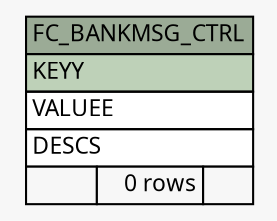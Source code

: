 // dot 2.26.0 on Linux 2.6.32-504.3.3.el6.x86_64
// SchemaSpy rev Unknown
digraph "FC_BANKMSG_CTRL" {
  graph [
    rankdir="RL"
    bgcolor="#f7f7f7"
    nodesep="0.18"
    ranksep="0.46"
    fontname="Microsoft YaHei"
    fontsize="11"
  ];
  node [
    fontname="Microsoft YaHei"
    fontsize="11"
    shape="plaintext"
  ];
  edge [
    arrowsize="0.8"
  ];
  "FC_BANKMSG_CTRL" [
    label=<
    <TABLE BORDER="0" CELLBORDER="1" CELLSPACING="0" BGCOLOR="#ffffff">
      <TR><TD COLSPAN="3" BGCOLOR="#9bab96" ALIGN="CENTER">FC_BANKMSG_CTRL</TD></TR>
      <TR><TD PORT="KEYY" COLSPAN="3" BGCOLOR="#bed1b8" ALIGN="LEFT">KEYY</TD></TR>
      <TR><TD PORT="VALUEE" COLSPAN="3" ALIGN="LEFT">VALUEE</TD></TR>
      <TR><TD PORT="DESCS" COLSPAN="3" ALIGN="LEFT">DESCS</TD></TR>
      <TR><TD ALIGN="LEFT" BGCOLOR="#f7f7f7">  </TD><TD ALIGN="RIGHT" BGCOLOR="#f7f7f7">0 rows</TD><TD ALIGN="RIGHT" BGCOLOR="#f7f7f7">  </TD></TR>
    </TABLE>>
    URL="tables/FC_BANKMSG_CTRL.html"
    tooltip="FC_BANKMSG_CTRL"
  ];
}
